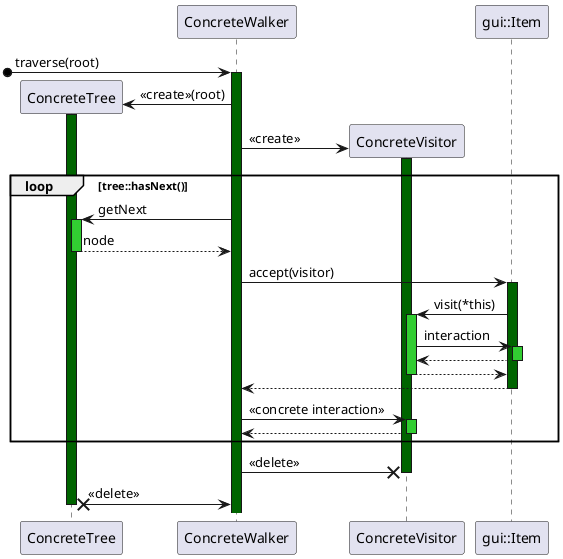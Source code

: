 @startuml

participant "ConcreteTree" as ct
participant "ConcreteWalker" as cw
participant "ConcreteVisitor" as cv
participant "gui::Item" as item


[o->cw : traverse(root)
    create ct
        activate cw #DarkGreen
    ct <- cw : <<create>>(root)
    activate ct #DarkGreen

        create cv
        cw -> cv : <<create>>
            activate cv #DarkGreen
loop tree::hasNext()
    ct <- cw : getNext
    activate ct #LimeGreen
    ct --> cw : node
    deactivate ct
        cw -> item : accept(visitor)
                activate item #DarkGreen
            cv <- item : visit(*this)
            activate cv #LimeGreen

            cv -> item : interaction
                activate item #LimeGreen
            cv <-- item
                deactivate item

            cv --> item
            deactivate cv
        cw <-- item
                deactivate item
        cw -> cv : <<concrete interaction>>
            activate cv #LimeGreen
        cw <-- cv
            deactivate cv
end
        cw -x cv : <<delete>>
            deactivate cv
    ct x- cw : <<delete>>
    deactivate ct

@enduml
